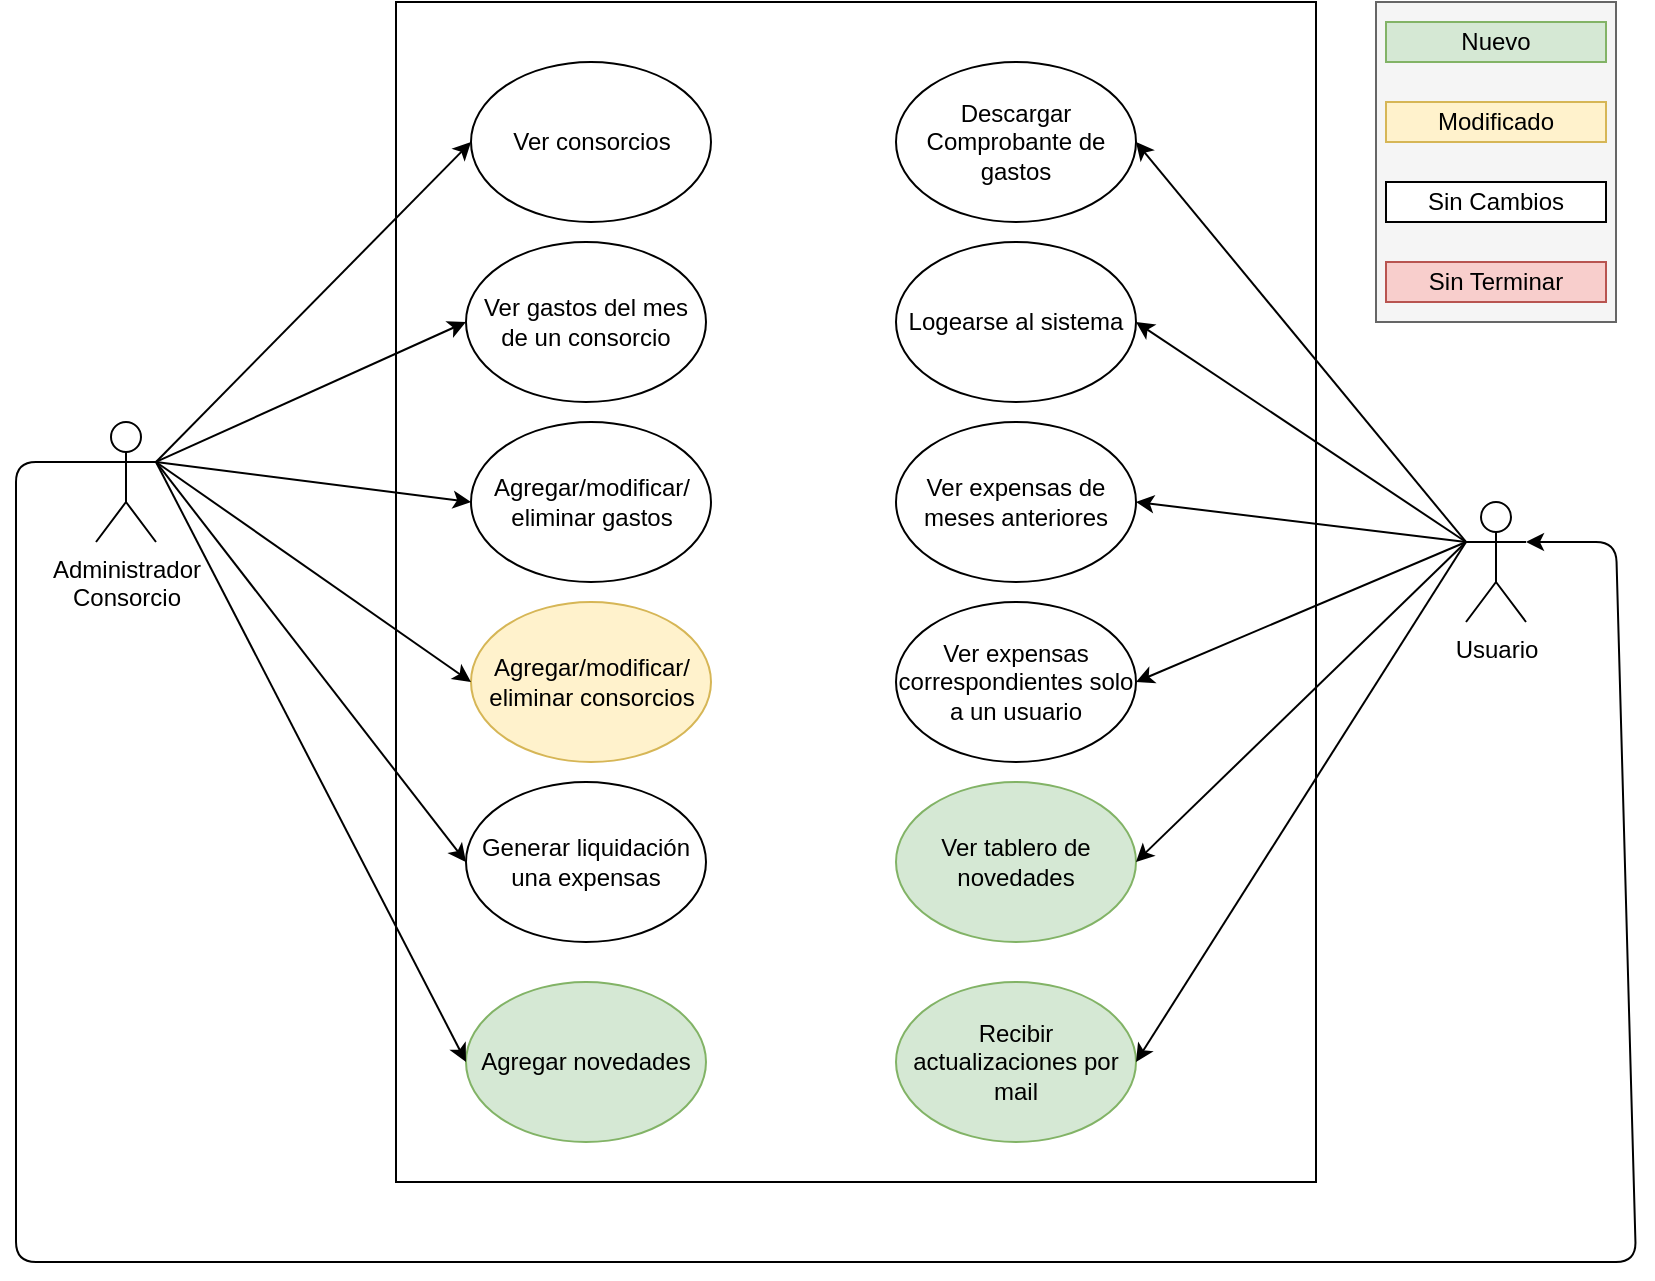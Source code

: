 <mxfile version="14.7.6" type="github">
  <diagram id="DMdYSBL_EJJrb_-I5IRT" name="Page-1">
    <mxGraphModel dx="946" dy="502" grid="1" gridSize="10" guides="1" tooltips="1" connect="1" arrows="1" fold="1" page="1" pageScale="1" pageWidth="850" pageHeight="1100" math="0" shadow="0">
      <root>
        <mxCell id="0" />
        <mxCell id="1" parent="0" />
        <mxCell id="DQ_E5rbUf5ejN1yuJWk_-7" value="" style="rounded=0;whiteSpace=wrap;html=1;" parent="1" vertex="1">
          <mxGeometry x="220" y="50" width="460" height="590" as="geometry" />
        </mxCell>
        <mxCell id="DQ_E5rbUf5ejN1yuJWk_-2" value="Administrador&lt;br&gt;Consorcio" style="shape=umlActor;verticalLabelPosition=bottom;verticalAlign=top;html=1;outlineConnect=0;" parent="1" vertex="1">
          <mxGeometry x="70" y="260" width="30" height="60" as="geometry" />
        </mxCell>
        <mxCell id="DQ_E5rbUf5ejN1yuJWk_-5" value="Ver consorcios" style="ellipse;whiteSpace=wrap;html=1;" parent="1" vertex="1">
          <mxGeometry x="257.5" y="80" width="120" height="80" as="geometry" />
        </mxCell>
        <mxCell id="DQ_E5rbUf5ejN1yuJWk_-6" value="" style="endArrow=classic;html=1;entryX=0;entryY=0.5;entryDx=0;entryDy=0;exitX=1;exitY=0.333;exitDx=0;exitDy=0;exitPerimeter=0;" parent="1" source="DQ_E5rbUf5ejN1yuJWk_-2" target="DQ_E5rbUf5ejN1yuJWk_-5" edge="1">
          <mxGeometry width="50" height="50" relative="1" as="geometry">
            <mxPoint x="380" y="310" as="sourcePoint" />
            <mxPoint x="430" y="260" as="targetPoint" />
          </mxGeometry>
        </mxCell>
        <mxCell id="DQ_E5rbUf5ejN1yuJWk_-8" value="Ver gastos del mes&lt;br&gt;de un consorcio" style="ellipse;whiteSpace=wrap;html=1;" parent="1" vertex="1">
          <mxGeometry x="255" y="170" width="120" height="80" as="geometry" />
        </mxCell>
        <mxCell id="DQ_E5rbUf5ejN1yuJWk_-9" value="" style="endArrow=classic;html=1;entryX=0;entryY=0.5;entryDx=0;entryDy=0;exitX=1;exitY=0.333;exitDx=0;exitDy=0;exitPerimeter=0;" parent="1" source="DQ_E5rbUf5ejN1yuJWk_-2" target="DQ_E5rbUf5ejN1yuJWk_-8" edge="1">
          <mxGeometry width="50" height="50" relative="1" as="geometry">
            <mxPoint x="110" y="210" as="sourcePoint" />
            <mxPoint x="430" y="260" as="targetPoint" />
          </mxGeometry>
        </mxCell>
        <mxCell id="DQ_E5rbUf5ejN1yuJWk_-10" value="Agregar/modificar/&lt;br&gt;eliminar gastos" style="ellipse;whiteSpace=wrap;html=1;" parent="1" vertex="1">
          <mxGeometry x="257.5" y="260" width="120" height="80" as="geometry" />
        </mxCell>
        <mxCell id="DQ_E5rbUf5ejN1yuJWk_-11" value="" style="endArrow=classic;html=1;entryX=0;entryY=0.5;entryDx=0;entryDy=0;exitX=1;exitY=0.333;exitDx=0;exitDy=0;exitPerimeter=0;" parent="1" source="DQ_E5rbUf5ejN1yuJWk_-2" target="DQ_E5rbUf5ejN1yuJWk_-10" edge="1">
          <mxGeometry width="50" height="50" relative="1" as="geometry">
            <mxPoint x="380" y="300" as="sourcePoint" />
            <mxPoint x="430" y="250" as="targetPoint" />
          </mxGeometry>
        </mxCell>
        <mxCell id="DQ_E5rbUf5ejN1yuJWk_-16" value="" style="rounded=0;whiteSpace=wrap;html=1;fillColor=#f5f5f5;strokeColor=#666666;fontColor=#333333;" parent="1" vertex="1">
          <mxGeometry x="710" y="50" width="120" height="160" as="geometry" />
        </mxCell>
        <mxCell id="DQ_E5rbUf5ejN1yuJWk_-17" value="Nuevo" style="rounded=0;whiteSpace=wrap;html=1;fillColor=#d5e8d4;strokeColor=#82b366;" parent="1" vertex="1">
          <mxGeometry x="715" y="60" width="110" height="20" as="geometry" />
        </mxCell>
        <mxCell id="DQ_E5rbUf5ejN1yuJWk_-18" value="Modificado" style="rounded=0;whiteSpace=wrap;html=1;fillColor=#fff2cc;strokeColor=#d6b656;" parent="1" vertex="1">
          <mxGeometry x="715" y="100" width="110" height="20" as="geometry" />
        </mxCell>
        <mxCell id="DQ_E5rbUf5ejN1yuJWk_-19" value="Sin Cambios" style="rounded=0;whiteSpace=wrap;html=1;" parent="1" vertex="1">
          <mxGeometry x="715" y="140" width="110" height="20" as="geometry" />
        </mxCell>
        <mxCell id="DQ_E5rbUf5ejN1yuJWk_-20" value="Sin Terminar" style="rounded=0;whiteSpace=wrap;html=1;fillColor=#f8cecc;strokeColor=#b85450;" parent="1" vertex="1">
          <mxGeometry x="715" y="180" width="110" height="20" as="geometry" />
        </mxCell>
        <mxCell id="sHpydHbunjuv73alF5IP-1" value="Descargar Comprobante de gastos" style="ellipse;whiteSpace=wrap;html=1;fillColor=#FFFFFF;strokeColor=#000000;" parent="1" vertex="1">
          <mxGeometry x="470" y="80" width="120" height="80" as="geometry" />
        </mxCell>
        <mxCell id="sHpydHbunjuv73alF5IP-3" value="Logearse al sistema" style="ellipse;whiteSpace=wrap;html=1;fillColor=#FFFFFF;strokeColor=#000000;" parent="1" vertex="1">
          <mxGeometry x="470" y="170" width="120" height="80" as="geometry" />
        </mxCell>
        <mxCell id="sHpydHbunjuv73alF5IP-5" value="" style="endArrow=classic;html=1;entryX=1;entryY=0.5;entryDx=0;entryDy=0;exitX=0;exitY=0.333;exitDx=0;exitDy=0;exitPerimeter=0;" parent="1" source="fV96u1m6ZCXZrQFcsbss-1" target="sHpydHbunjuv73alF5IP-1" edge="1">
          <mxGeometry width="50" height="50" relative="1" as="geometry">
            <mxPoint x="70" y="260" as="sourcePoint" />
            <mxPoint x="225" y="200" as="targetPoint" />
          </mxGeometry>
        </mxCell>
        <mxCell id="sHpydHbunjuv73alF5IP-6" value="" style="endArrow=classic;html=1;entryX=1;entryY=0.5;entryDx=0;entryDy=0;exitX=0;exitY=0.333;exitDx=0;exitDy=0;exitPerimeter=0;" parent="1" source="fV96u1m6ZCXZrQFcsbss-1" target="sHpydHbunjuv73alF5IP-3" edge="1">
          <mxGeometry width="50" height="50" relative="1" as="geometry">
            <mxPoint x="100" y="400" as="sourcePoint" />
            <mxPoint x="225" y="400" as="targetPoint" />
          </mxGeometry>
        </mxCell>
        <mxCell id="fV96u1m6ZCXZrQFcsbss-1" value="Usuario" style="shape=umlActor;verticalLabelPosition=bottom;verticalAlign=top;html=1;outlineConnect=0;" parent="1" vertex="1">
          <mxGeometry x="755" y="300" width="30" height="60" as="geometry" />
        </mxCell>
        <mxCell id="97pXnd13UnWQkIi3aFGU-1" value="Agregar/modificar/&lt;br&gt;eliminar consorcios" style="ellipse;whiteSpace=wrap;html=1;fillColor=#fff2cc;strokeColor=#d6b656;" parent="1" vertex="1">
          <mxGeometry x="257.5" y="350" width="120" height="80" as="geometry" />
        </mxCell>
        <mxCell id="97pXnd13UnWQkIi3aFGU-2" value="" style="endArrow=classic;html=1;entryX=0;entryY=0.5;entryDx=0;entryDy=0;exitX=1;exitY=0.333;exitDx=0;exitDy=0;exitPerimeter=0;" parent="1" source="DQ_E5rbUf5ejN1yuJWk_-2" target="97pXnd13UnWQkIi3aFGU-1" edge="1">
          <mxGeometry width="50" height="50" relative="1" as="geometry">
            <mxPoint x="110" y="250" as="sourcePoint" />
            <mxPoint x="267.5" y="320" as="targetPoint" />
          </mxGeometry>
        </mxCell>
        <mxCell id="97pXnd13UnWQkIi3aFGU-4" value="Ver expensas de meses anteriores" style="ellipse;whiteSpace=wrap;html=1;" parent="1" vertex="1">
          <mxGeometry x="470" y="260" width="120" height="80" as="geometry" />
        </mxCell>
        <mxCell id="97pXnd13UnWQkIi3aFGU-5" value="" style="endArrow=classic;html=1;entryX=1;entryY=0.5;entryDx=0;entryDy=0;exitX=0;exitY=0.333;exitDx=0;exitDy=0;exitPerimeter=0;" parent="1" source="fV96u1m6ZCXZrQFcsbss-1" target="97pXnd13UnWQkIi3aFGU-4" edge="1">
          <mxGeometry width="50" height="50" relative="1" as="geometry">
            <mxPoint x="750" y="360" as="sourcePoint" />
            <mxPoint x="227.5" y="600" as="targetPoint" />
          </mxGeometry>
        </mxCell>
        <mxCell id="97pXnd13UnWQkIi3aFGU-6" value="Ver expensas correspondientes solo a un usuario" style="ellipse;whiteSpace=wrap;html=1;" parent="1" vertex="1">
          <mxGeometry x="470" y="350" width="120" height="80" as="geometry" />
        </mxCell>
        <mxCell id="97pXnd13UnWQkIi3aFGU-7" value="" style="endArrow=classic;html=1;entryX=1;entryY=0.5;entryDx=0;entryDy=0;exitX=0;exitY=0.333;exitDx=0;exitDy=0;exitPerimeter=0;" parent="1" source="fV96u1m6ZCXZrQFcsbss-1" target="97pXnd13UnWQkIi3aFGU-6" edge="1">
          <mxGeometry width="50" height="50" relative="1" as="geometry">
            <mxPoint x="70" y="600" as="sourcePoint" />
            <mxPoint x="225" y="690" as="targetPoint" />
          </mxGeometry>
        </mxCell>
        <mxCell id="97pXnd13UnWQkIi3aFGU-9" value="Generar liquidación una expensas" style="ellipse;whiteSpace=wrap;html=1;" parent="1" vertex="1">
          <mxGeometry x="255" y="440" width="120" height="80" as="geometry" />
        </mxCell>
        <mxCell id="97pXnd13UnWQkIi3aFGU-10" value="" style="endArrow=classic;html=1;entryX=0;entryY=0.5;entryDx=0;entryDy=0;exitX=1;exitY=0.333;exitDx=0;exitDy=0;exitPerimeter=0;" parent="1" source="DQ_E5rbUf5ejN1yuJWk_-2" target="97pXnd13UnWQkIi3aFGU-9" edge="1">
          <mxGeometry width="50" height="50" relative="1" as="geometry">
            <mxPoint x="130" y="380" as="sourcePoint" />
            <mxPoint x="267.5" y="400" as="targetPoint" />
          </mxGeometry>
        </mxCell>
        <mxCell id="4UJco-Mq2y8a4j3dfJd--2" value="" style="endArrow=classic;html=1;entryX=1;entryY=0.333;entryDx=0;entryDy=0;exitX=0;exitY=0.333;exitDx=0;exitDy=0;exitPerimeter=0;entryPerimeter=0;" parent="1" source="DQ_E5rbUf5ejN1yuJWk_-2" target="fV96u1m6ZCXZrQFcsbss-1" edge="1">
          <mxGeometry width="50" height="50" relative="1" as="geometry">
            <mxPoint x="70" y="270" as="sourcePoint" />
            <mxPoint x="225" y="470" as="targetPoint" />
            <Array as="points">
              <mxPoint x="30" y="280" />
              <mxPoint x="30" y="680" />
              <mxPoint x="440" y="680" />
              <mxPoint x="840" y="680" />
              <mxPoint x="830" y="320" />
            </Array>
          </mxGeometry>
        </mxCell>
        <mxCell id="kSpVK9YCbn7gczY6olOd-1" value="Ver tablero de novedades" style="ellipse;whiteSpace=wrap;html=1;fillColor=#d5e8d4;strokeColor=#82b366;" vertex="1" parent="1">
          <mxGeometry x="470" y="440" width="120" height="80" as="geometry" />
        </mxCell>
        <mxCell id="kSpVK9YCbn7gczY6olOd-2" value="" style="endArrow=classic;html=1;exitX=0;exitY=0.333;exitDx=0;exitDy=0;exitPerimeter=0;" edge="1" parent="1" source="fV96u1m6ZCXZrQFcsbss-1">
          <mxGeometry width="50" height="50" relative="1" as="geometry">
            <mxPoint x="765" y="330" as="sourcePoint" />
            <mxPoint x="590" y="480" as="targetPoint" />
          </mxGeometry>
        </mxCell>
        <mxCell id="kSpVK9YCbn7gczY6olOd-3" value="Agregar novedades" style="ellipse;whiteSpace=wrap;html=1;fillColor=#d5e8d4;strokeColor=#82b366;" vertex="1" parent="1">
          <mxGeometry x="255" y="540" width="120" height="80" as="geometry" />
        </mxCell>
        <mxCell id="kSpVK9YCbn7gczY6olOd-4" value="" style="endArrow=classic;html=1;entryX=0;entryY=0.5;entryDx=0;entryDy=0;exitX=1;exitY=0.333;exitDx=0;exitDy=0;exitPerimeter=0;" edge="1" parent="1" source="DQ_E5rbUf5ejN1yuJWk_-2" target="kSpVK9YCbn7gczY6olOd-3">
          <mxGeometry width="50" height="50" relative="1" as="geometry">
            <mxPoint x="110" y="290" as="sourcePoint" />
            <mxPoint x="265" y="490" as="targetPoint" />
          </mxGeometry>
        </mxCell>
        <mxCell id="kSpVK9YCbn7gczY6olOd-5" value="Recibir actualizaciones por mail" style="ellipse;whiteSpace=wrap;html=1;fillColor=#d5e8d4;strokeColor=#82b366;" vertex="1" parent="1">
          <mxGeometry x="470" y="540" width="120" height="80" as="geometry" />
        </mxCell>
        <mxCell id="kSpVK9YCbn7gczY6olOd-6" value="" style="endArrow=classic;html=1;exitX=0;exitY=0.333;exitDx=0;exitDy=0;exitPerimeter=0;entryX=1;entryY=0.5;entryDx=0;entryDy=0;" edge="1" parent="1" source="fV96u1m6ZCXZrQFcsbss-1" target="kSpVK9YCbn7gczY6olOd-5">
          <mxGeometry width="50" height="50" relative="1" as="geometry">
            <mxPoint x="765" y="330" as="sourcePoint" />
            <mxPoint x="600" y="490" as="targetPoint" />
          </mxGeometry>
        </mxCell>
      </root>
    </mxGraphModel>
  </diagram>
</mxfile>
